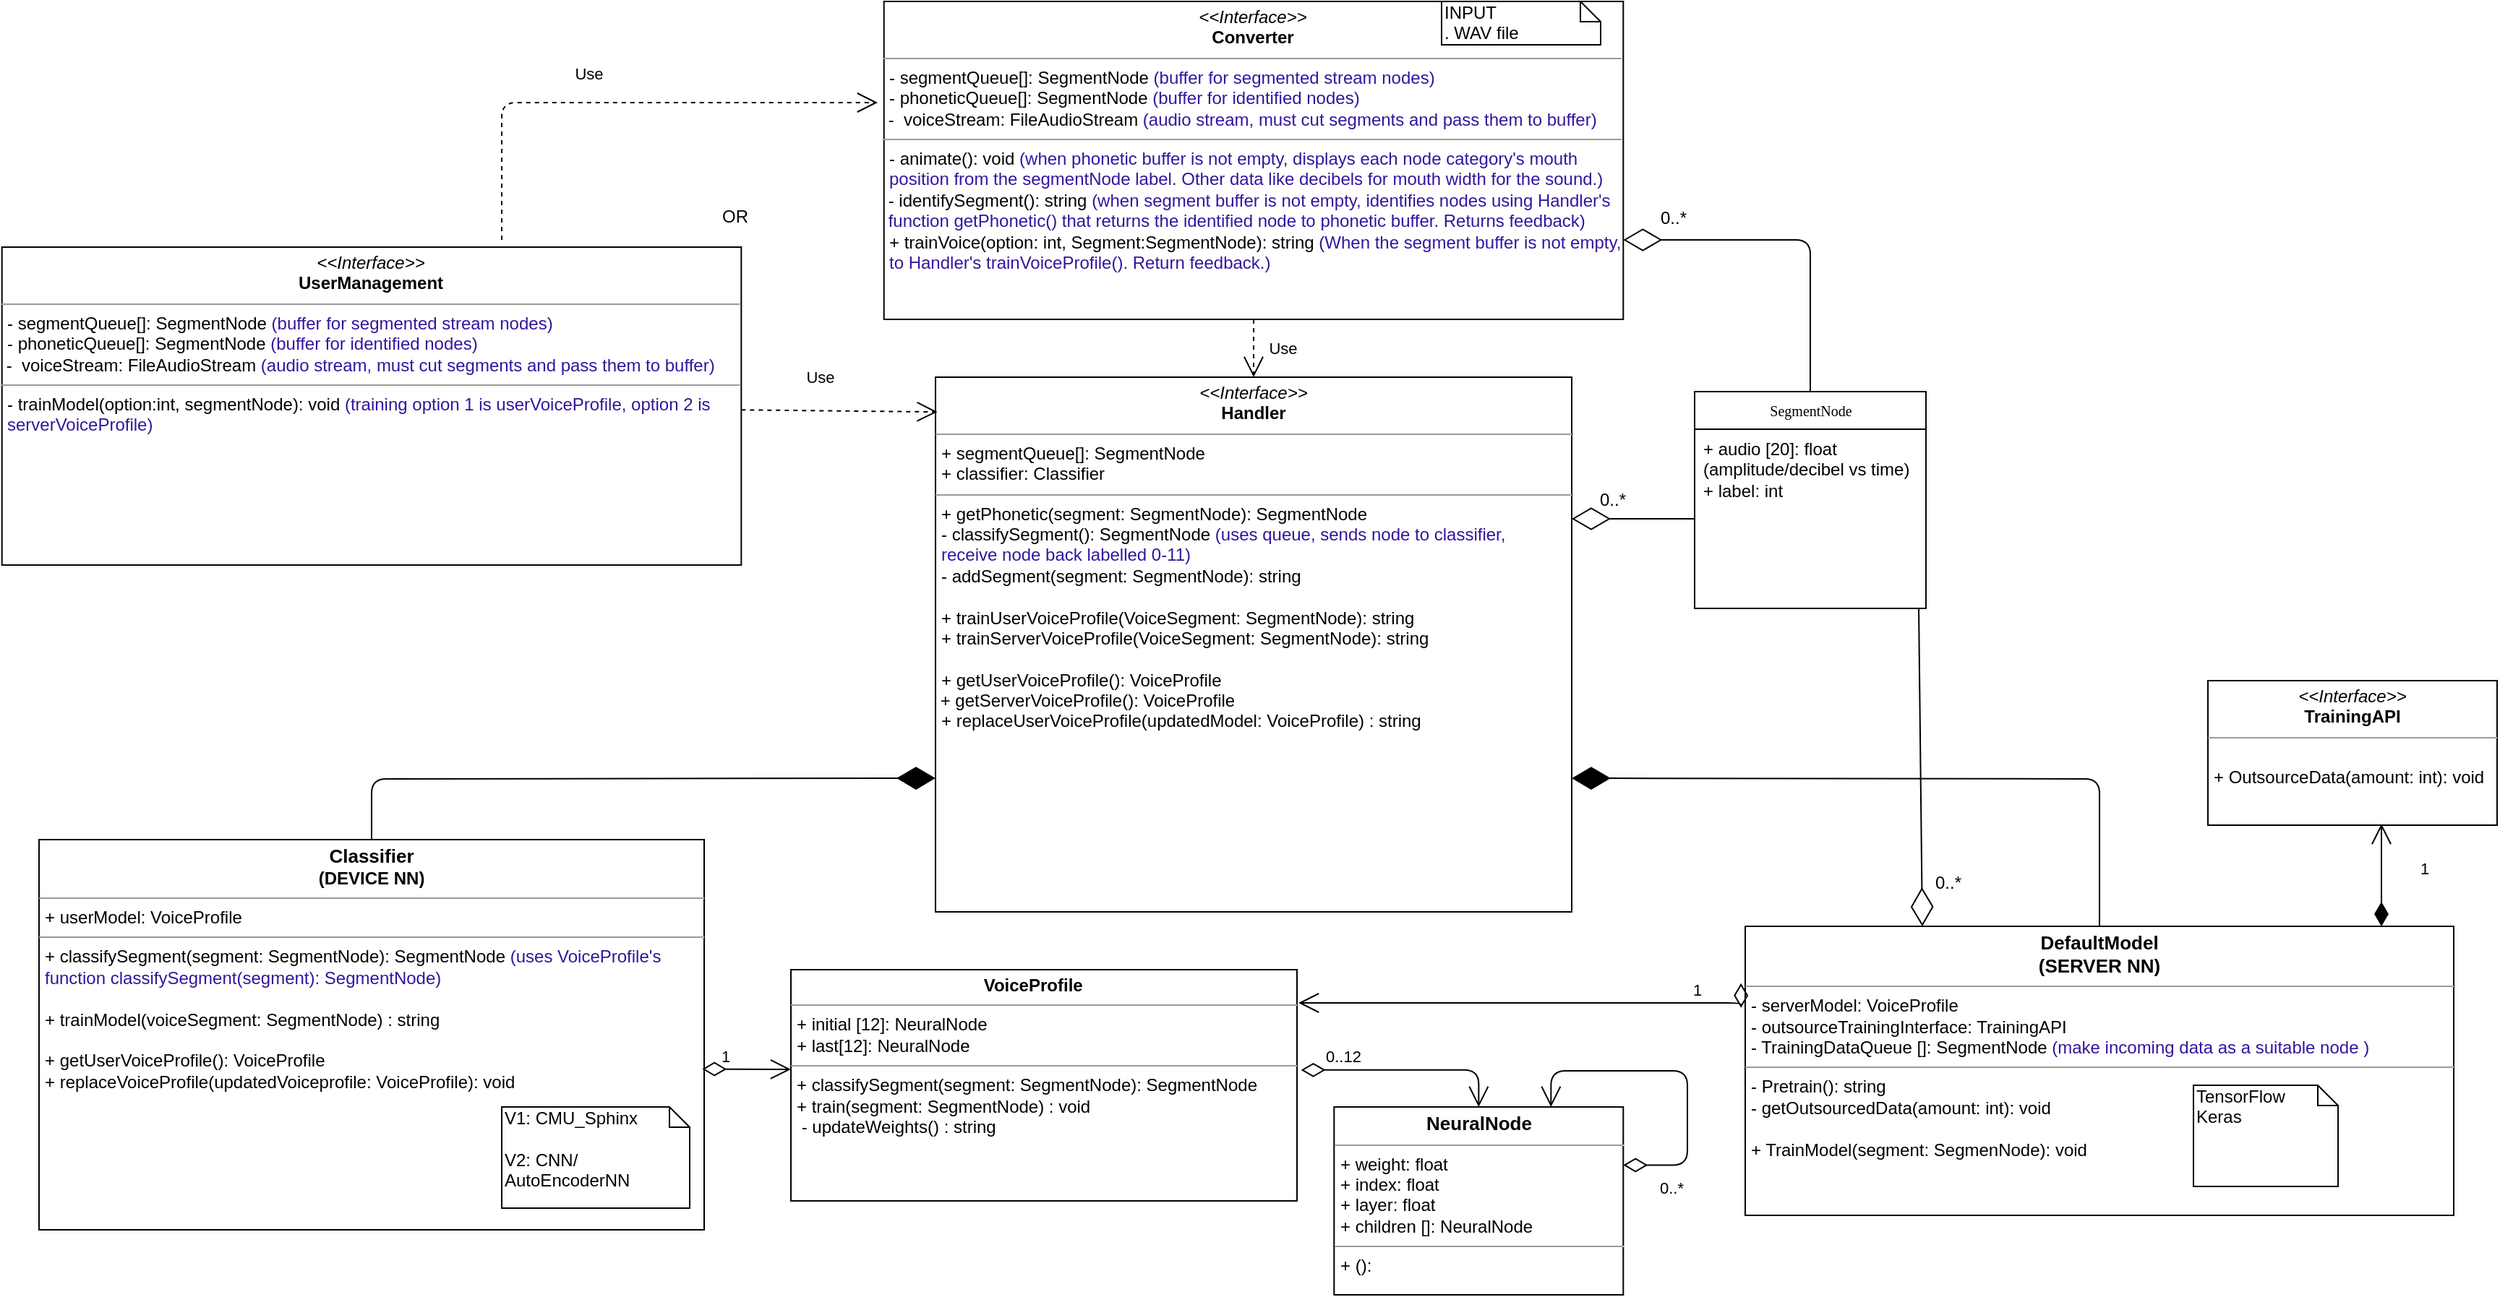 <mxfile version="12.9.6" type="device"><diagram name="Page-1" id="c4acf3e9-155e-7222-9cf6-157b1a14988f"><mxGraphModel dx="2071" dy="1793" grid="1" gridSize="10" guides="1" tooltips="1" connect="1" arrows="1" fold="1" page="1" pageScale="1" pageWidth="850" pageHeight="1100" background="#ffffff" math="0" shadow="0"><root><mxCell id="0"/><mxCell id="1" parent="0"/><mxCell id="5d2195bd80daf111-10" value="&lt;p style=&quot;margin: 0px ; margin-top: 4px ; text-align: center&quot;&gt;&lt;i&gt;&amp;lt;&amp;lt;Interface&amp;gt;&amp;gt;&lt;/i&gt;&lt;br&gt;&lt;b&gt;TrainingAPI&lt;br&gt;&lt;/b&gt;&lt;/p&gt;&lt;hr size=&quot;1&quot;&gt;&lt;p style=&quot;margin: 0px ; margin-left: 4px&quot;&gt;&lt;br&gt;+ OutsourceData(amount: int): void&amp;nbsp;&lt;/p&gt;" style="verticalAlign=top;align=left;overflow=fill;fontSize=12;fontFamily=Helvetica;html=1;rounded=0;shadow=0;comic=0;labelBackgroundColor=none;strokeWidth=1" parent="1" vertex="1"><mxGeometry x="820" y="120" width="200" height="100" as="geometry"/></mxCell><mxCell id="5d2195bd80daf111-15" value="&lt;p style=&quot;margin: 0px ; margin-top: 4px ; text-align: center&quot;&gt;&lt;i&gt;&amp;lt;&amp;lt;Interface&amp;gt;&amp;gt;&lt;/i&gt;&lt;br&gt;&lt;b&gt;Converter&lt;/b&gt;&lt;/p&gt;&lt;hr size=&quot;1&quot;&gt;&lt;p style=&quot;margin: 0px ; margin-left: 4px&quot;&gt;- segmentQueue[]: SegmentNode &lt;font color=&quot;#35159e&quot;&gt;(buffer for segmented stream nodes)&lt;/font&gt;&lt;br&gt;- phoneticQueue[]: SegmentNode &lt;font color=&quot;#35159e&quot;&gt;(buffer for identified nodes)&lt;/font&gt;&lt;/p&gt;&amp;nbsp;-&amp;nbsp; voiceStream: FileAudioStream&amp;nbsp;&lt;span style=&quot;color: rgb(53 , 21 , 158)&quot;&gt;(audio stream, must cut segments and pass them to buffer)&lt;/span&gt;&lt;br&gt;&lt;hr size=&quot;1&quot;&gt;&lt;p style=&quot;margin: 0px ; margin-left: 4px&quot;&gt;&lt;/p&gt;&lt;p style=&quot;margin: 0px 0px 0px 4px&quot;&gt;- animate(): void&amp;nbsp;&lt;span style=&quot;color: rgb(53 , 21 , 158)&quot;&gt;(when phonetic buffer is not empty, &lt;/span&gt;&lt;span style=&quot;color: rgb(53 , 21 , 158)&quot;&gt;displays each node category's mouth&lt;/span&gt;&lt;/p&gt;&lt;p style=&quot;margin: 0px 0px 0px 4px&quot;&gt;&lt;span style=&quot;color: rgb(53 , 21 , 158)&quot;&gt;position&amp;nbsp;&lt;/span&gt;&lt;span style=&quot;color: rgb(53 , 21 , 158)&quot;&gt;from the&amp;nbsp;&lt;/span&gt;&lt;font color=&quot;#35159e&quot;&gt;segmentNode label. Other data like decibels for mouth width for the sound.&lt;/font&gt;&lt;span style=&quot;color: rgb(53 , 21 , 158)&quot;&gt;)&lt;/span&gt;&lt;span style=&quot;color: rgb(53 , 21 , 158)&quot;&gt;&amp;nbsp;&lt;/span&gt;&lt;/p&gt;&amp;nbsp;- identifySegment(): string&amp;nbsp;&lt;font color=&quot;#35159e&quot;&gt;(when segment buffer is not empty, identifies nodes using Handler's&lt;br&gt;&amp;nbsp;function getPhonetic() that returns the identified node to phonetic buffer. Returns feedback)&lt;/font&gt;&lt;p style=&quot;margin: 0px ; margin-left: 4px&quot;&gt;&lt;span style=&quot;color: rgba(0 , 0 , 0 , 0) ; font-family: monospace ; font-size: 0px&quot;&gt;%3CmxGraphModel%3E%3Croot%3E%3CmxCell%20id%3D%220%22%2F%3E%3CmxCell%20id%3D%221%22%20parent%3D%220%22%2F%3E%3CmxCell%20id%3D%222%22%20value%3D%221%22%20style%3D%22endArrow%3Dopen%3Bhtml%3D1%3BendSize%3D12%3BstartArrow%3DdiamondThin%3BstartSize%3D14%3BstartFill%3D0%3BedgeStyle%3DorthogonalEdgeStyle%3Balign%3Dleft%3BverticalAlign%3Dbottom%3B%22%20edge%3D%221%22%20parent%3D%221%22%3E%3CmxGeometry%20x%3D%22-0.692%22%20y%3D%22-10%22%20relative%3D%221%22%20as%3D%22geometry%22%3E%3CmxPoint%20x%3D%22630%22%20y%3D%22550%22%20as%3D%22sourcePoint%22%2F%3E%3CmxPoint%20x%3D%22578%22%20y%3D%22440%22%20as%3D%22targetPoint%22%2F%3E%3CArray%20as%3D%22points%22%3E%3CmxPoint%20x%3D%22578%22%20y%3D%22550%22%2F%3E%3C%2FArray%3E%3CmxPoint%20x%3D%22-1%22%20as%3D%22offset%22%2F%3E%3C%2FmxGeometry%3E%3C%2FmxCell%3E%3C%2Froot%3E%3C%2FmxGraphModel%3&lt;/span&gt;+&amp;nbsp;&lt;span&gt;trainVoice(option: int, Segment:SegmentNode): string&amp;nbsp;&lt;/span&gt;&lt;span style=&quot;color: rgb(53 , 21 , 158)&quot;&gt;(When the segment buffer is not empty, send nodes&lt;/span&gt;&lt;/p&gt;&lt;p style=&quot;margin: 0px ; margin-left: 4px&quot;&gt;&lt;span style=&quot;color: rgb(53 , 21 , 158)&quot;&gt;to&amp;nbsp;&lt;/span&gt;&lt;span style=&quot;color: rgb(53 , 21 , 158)&quot;&gt;Handler's trainVoiceProfile(). Return feedback.&lt;/span&gt;&lt;span style=&quot;color: rgb(53 , 21 , 158)&quot;&gt;)&lt;/span&gt;&lt;/p&gt;" style="verticalAlign=top;align=left;overflow=fill;fontSize=12;fontFamily=Helvetica;html=1;rounded=0;shadow=0;comic=0;labelBackgroundColor=none;strokeWidth=1" parent="1" vertex="1"><mxGeometry x="-95.66" y="-350" width="511.32" height="220" as="geometry"/></mxCell><mxCell id="5d2195bd80daf111-18" value="&lt;p style=&quot;margin: 0px ; margin-top: 4px ; text-align: center&quot;&gt;&lt;i&gt;&amp;lt;&amp;lt;Interface&amp;gt;&amp;gt;&lt;/i&gt;&lt;br&gt;&lt;b&gt;Handler&lt;/b&gt;&lt;/p&gt;&lt;hr size=&quot;1&quot;&gt;&lt;p style=&quot;margin: 0px ; margin-left: 4px&quot;&gt;+ segmentQueue[]: SegmentNode&lt;br&gt;+ classifier: Classifier&lt;/p&gt;&lt;hr size=&quot;1&quot;&gt;&lt;p style=&quot;margin: 0px ; margin-left: 4px&quot;&gt;+ getPhonetic(segment: SegmentNode): SegmentNode&amp;nbsp;&lt;/p&gt;&lt;p style=&quot;margin: 0px ; margin-left: 4px&quot;&gt;&lt;span&gt;- classifySegment(): SegmentNode&amp;nbsp;&lt;/span&gt;&lt;span&gt;&lt;font color=&quot;#35159e&quot;&gt;(uses queue, sends&amp;nbsp;&lt;/font&gt;&lt;/span&gt;&lt;span style=&quot;color: rgb(53 , 21 , 158)&quot;&gt;node to&amp;nbsp;&lt;/span&gt;&lt;span style=&quot;color: rgb(53 , 21 , 158)&quot;&gt;classifier,&amp;nbsp;&lt;/span&gt;&lt;/p&gt;&lt;p style=&quot;margin: 0px ; margin-left: 4px&quot;&gt;&lt;span style=&quot;color: rgb(53 , 21 , 158)&quot;&gt;receive node back labelled 0-11)&lt;/span&gt;&lt;/p&gt;&lt;p style=&quot;margin: 0px 0px 0px 4px&quot;&gt;- addSegment(segment: SegmentNode): string&lt;/p&gt;&lt;p style=&quot;margin: 0px 0px 0px 4px&quot;&gt;&lt;br&gt;&lt;/p&gt;&lt;p style=&quot;margin: 0px ; margin-left: 4px&quot;&gt;+ trainUserVoiceProfile(VoiceSegment: SegmentNode): string&lt;/p&gt;&lt;p style=&quot;margin: 0px 0px 0px 4px&quot;&gt;+ trainServerVoiceProfile(VoiceSegment: SegmentNode): string&lt;br&gt;&lt;/p&gt;&lt;p style=&quot;margin: 0px 0px 0px 4px&quot;&gt;&lt;br&gt;&lt;/p&gt;&lt;p style=&quot;margin: 0px ; margin-left: 4px&quot;&gt;+ getUserVoiceProfile(): VoiceProfile&lt;/p&gt;&amp;nbsp;+ getServerVoiceProfile(): VoiceProfile&lt;p style=&quot;margin: 0px ; margin-left: 4px&quot;&gt;+ replaceUserVoiceProfile(updatedModel: VoiceProfile) : string&lt;/p&gt;" style="verticalAlign=top;align=left;overflow=fill;fontSize=12;fontFamily=Helvetica;html=1;rounded=0;shadow=0;comic=0;labelBackgroundColor=none;strokeWidth=1" parent="1" vertex="1"><mxGeometry x="-60" y="-90" width="440" height="370" as="geometry"/></mxCell><mxCell id="5d2195bd80daf111-19" value="&lt;p style=&quot;margin: 0px ; margin-top: 4px ; text-align: center&quot;&gt;&lt;b&gt;&lt;font style=&quot;font-size: 13px&quot;&gt;Classifier&lt;/font&gt;&lt;/b&gt;&lt;/p&gt;&lt;b style=&quot;text-align: center&quot;&gt;&amp;nbsp; &amp;nbsp; &amp;nbsp; &amp;nbsp; &amp;nbsp; &amp;nbsp; &amp;nbsp; &amp;nbsp; &amp;nbsp; &amp;nbsp; &amp;nbsp; &amp;nbsp; &amp;nbsp; &amp;nbsp; &amp;nbsp; &amp;nbsp; &amp;nbsp; &amp;nbsp; &amp;nbsp; &amp;nbsp; &amp;nbsp; &amp;nbsp; &amp;nbsp; &amp;nbsp; &amp;nbsp; &amp;nbsp; &amp;nbsp; &amp;nbsp; &amp;nbsp; (DEVICE NN&lt;/b&gt;&lt;b style=&quot;text-align: center&quot;&gt;)&lt;/b&gt;&lt;b style=&quot;text-align: center&quot;&gt;&lt;br&gt;&lt;/b&gt;&lt;hr size=&quot;1&quot;&gt;&lt;p style=&quot;margin: 0px ; margin-left: 4px&quot;&gt;&lt;span&gt;+ userModel: VoiceProfile&lt;/span&gt;&lt;br&gt;&lt;/p&gt;&lt;hr size=&quot;1&quot;&gt;&lt;p style=&quot;margin: 0px ; margin-left: 4px&quot;&gt;+ classifySegment(segment: SegmentNode): SegmentNode &lt;font color=&quot;#35159e&quot;&gt;(uses&amp;nbsp;&lt;/font&gt;&lt;span style=&quot;color: rgb(53 , 21 , 158)&quot;&gt;VoiceProfile's&amp;nbsp;&lt;/span&gt;&lt;/p&gt;&lt;p style=&quot;margin: 0px ; margin-left: 4px&quot;&gt;&lt;span style=&quot;color: rgb(53 , 21 , 158)&quot;&gt;function classifySegment(segment): SegmentNode)&lt;/span&gt;&lt;/p&gt;&lt;p style=&quot;margin: 0px ; margin-left: 4px&quot;&gt;&lt;br&gt;&lt;/p&gt;&lt;p style=&quot;margin: 0px ; margin-left: 4px&quot;&gt;+ trainModel(voiceSegment: SegmentNode) : string&lt;/p&gt;&lt;p style=&quot;margin: 0px ; margin-left: 4px&quot;&gt;&lt;br&gt;&lt;/p&gt;&lt;p style=&quot;margin: 0px ; margin-left: 4px&quot;&gt;+ getUserVoiceProfile(): VoiceProfile&lt;/p&gt;&lt;p style=&quot;margin: 0px ; margin-left: 4px&quot;&gt;+ replaceVoiceProfile(updatedVoiceprofile: VoiceProfile): void&lt;/p&gt;" style="verticalAlign=top;align=left;overflow=fill;fontSize=12;fontFamily=Helvetica;html=1;rounded=0;shadow=0;comic=0;labelBackgroundColor=none;strokeWidth=1" parent="1" vertex="1"><mxGeometry x="-680" y="230" width="460" height="270" as="geometry"/></mxCell><mxCell id="5d2195bd80daf111-20" value="&lt;p style=&quot;margin: 4px 0px 0px ; text-align: center ; font-size: 13px&quot;&gt;&lt;b&gt;DefaultModel&lt;br&gt;(SERVER NN)&lt;/b&gt;&lt;/p&gt;&lt;hr size=&quot;1&quot;&gt;&lt;p style=&quot;margin: 0px ; margin-left: 4px&quot;&gt;- serverModel: VoiceProfile&lt;br&gt;- outsourceTrainingInterface: TrainingAPI&lt;/p&gt;&lt;p style=&quot;margin: 0px ; margin-left: 4px&quot;&gt;- TrainingDataQueue []: SegmentNode &lt;font color=&quot;#35159e&quot;&gt;(make incoming data as a suitable node )&lt;/font&gt;&lt;/p&gt;&lt;hr size=&quot;1&quot;&gt;&lt;p style=&quot;margin: 0px ; margin-left: 4px&quot;&gt;- Pretrain(): string&lt;/p&gt;&lt;p style=&quot;margin: 0px ; margin-left: 4px&quot;&gt;- getOutsourcedData(amount: int): void&lt;/p&gt;&lt;p style=&quot;margin: 0px ; margin-left: 4px&quot;&gt;&lt;br&gt;+ TrainModel(segment: SegmenNode): void&lt;/p&gt;" style="verticalAlign=top;align=left;overflow=fill;fontSize=12;fontFamily=Helvetica;html=1;rounded=0;shadow=0;comic=0;labelBackgroundColor=none;strokeWidth=1" parent="1" vertex="1"><mxGeometry x="500" y="290" width="490" height="200" as="geometry"/></mxCell><mxCell id="X6qgDDWaroZu4juMf_Gi-1" value="" style="endArrow=diamondThin;endFill=0;endSize=24;html=1;exitX=0.5;exitY=0;exitDx=0;exitDy=0;entryX=1;entryY=0.75;entryDx=0;entryDy=0;" parent="1" source="17acba5748e5396b-20" edge="1" target="5d2195bd80daf111-15"><mxGeometry width="160" relative="1" as="geometry"><mxPoint x="628.68" y="-278" as="sourcePoint"/><mxPoint x="405.66" y="-570.0" as="targetPoint"/><Array as="points"><mxPoint x="545" y="-185"/></Array></mxGeometry></mxCell><mxCell id="wpiUV7GLhm-SO3Hi-cqz-15" value="0..*" style="text;html=1;align=center;verticalAlign=middle;resizable=0;points=[];labelBackgroundColor=#ffffff;" vertex="1" connectable="0" parent="X6qgDDWaroZu4juMf_Gi-1"><mxGeometry x="-0.343" y="3" relative="1" as="geometry"><mxPoint x="-92" y="-43.53" as="offset"/></mxGeometry></mxCell><mxCell id="X6qgDDWaroZu4juMf_Gi-2" value="" style="endArrow=diamondThin;endFill=0;endSize=24;html=1;exitX=0;exitY=0.5;exitDx=0;exitDy=0;" parent="1" source="17acba5748e5396b-26" edge="1"><mxGeometry width="160" relative="1" as="geometry"><mxPoint x="450" y="-70" as="sourcePoint"/><mxPoint x="380" y="8" as="targetPoint"/></mxGeometry></mxCell><mxCell id="wpiUV7GLhm-SO3Hi-cqz-14" value="0..*" style="text;html=1;align=center;verticalAlign=middle;resizable=0;points=[];labelBackgroundColor=#ffffff;" vertex="1" connectable="0" parent="X6qgDDWaroZu4juMf_Gi-2"><mxGeometry x="0.348" y="-3" relative="1" as="geometry"><mxPoint y="-10" as="offset"/></mxGeometry></mxCell><mxCell id="X6qgDDWaroZu4juMf_Gi-3" value="" style="endArrow=diamondThin;endFill=1;endSize=24;html=1;exitX=0.5;exitY=0;exitDx=0;exitDy=0;entryX=1;entryY=0.75;entryDx=0;entryDy=0;" parent="1" source="5d2195bd80daf111-20" edge="1" target="5d2195bd80daf111-18"><mxGeometry width="160" relative="1" as="geometry"><mxPoint x="450" y="270" as="sourcePoint"/><mxPoint x="272" y="280" as="targetPoint"/><Array as="points"><mxPoint x="745" y="188"/></Array></mxGeometry></mxCell><mxCell id="X6qgDDWaroZu4juMf_Gi-5" value="INPUT&lt;br&gt;. WAV file" style="shape=note;whiteSpace=wrap;html=1;size=14;verticalAlign=top;align=left;spacingTop=-6;" parent="1" vertex="1"><mxGeometry x="290" y="-350" width="110" height="30" as="geometry"/></mxCell><mxCell id="X6qgDDWaroZu4juMf_Gi-6" value="" style="endArrow=diamondThin;endFill=1;endSize=24;html=1;entryX=0;entryY=0.75;entryDx=0;entryDy=0;" parent="1" source="5d2195bd80daf111-19" edge="1" target="5d2195bd80daf111-18"><mxGeometry width="160" relative="1" as="geometry"><mxPoint x="-45" y="360" as="sourcePoint"/><mxPoint x="-60" y="280" as="targetPoint"/><Array as="points"><mxPoint x="-450" y="188"/></Array></mxGeometry></mxCell><mxCell id="X6qgDDWaroZu4juMf_Gi-7" value="1" style="endArrow=open;html=1;endSize=12;startArrow=diamondThin;startSize=14;startFill=1;edgeStyle=orthogonalEdgeStyle;align=left;verticalAlign=bottom;" parent="1" edge="1"><mxGeometry x="-0.127" y="-25" relative="1" as="geometry"><mxPoint x="940" y="290" as="sourcePoint"/><mxPoint x="940" y="219" as="targetPoint"/><Array as="points"><mxPoint x="940" y="219"/></Array><mxPoint as="offset"/></mxGeometry></mxCell><mxCell id="X6qgDDWaroZu4juMf_Gi-8" value="TensorFlow&lt;br&gt;Keras" style="shape=note;whiteSpace=wrap;html=1;size=14;verticalAlign=top;align=left;spacingTop=-6;" parent="1" vertex="1"><mxGeometry x="810" y="400" width="100" height="70" as="geometry"/></mxCell><mxCell id="X6qgDDWaroZu4juMf_Gi-9" value="V1: CMU_Sphinx&lt;br&gt;&lt;br&gt;V2: CNN/ AutoEncoderNN" style="shape=note;whiteSpace=wrap;html=1;size=14;verticalAlign=top;align=left;spacingTop=-6;" parent="1" vertex="1"><mxGeometry x="-360" y="415" width="130" height="70" as="geometry"/></mxCell><mxCell id="X6qgDDWaroZu4juMf_Gi-11" value="Use" style="endArrow=open;endSize=12;dashed=1;html=1;exitX=0.5;exitY=1;exitDx=0;exitDy=0;entryX=0.5;entryY=0;entryDx=0;entryDy=0;" parent="1" edge="1"><mxGeometry y="20" width="160" relative="1" as="geometry"><mxPoint x="160" y="-130" as="sourcePoint"/><mxPoint x="160" y="-90" as="targetPoint"/><mxPoint as="offset"/></mxGeometry></mxCell><mxCell id="X6qgDDWaroZu4juMf_Gi-12" value="" style="endArrow=diamondThin;endFill=0;endSize=24;html=1;entryX=0.25;entryY=0;entryDx=0;entryDy=0;" parent="1" source="17acba5748e5396b-26" edge="1" target="5d2195bd80daf111-20"><mxGeometry width="160" relative="1" as="geometry"><mxPoint x="643" y="165" as="sourcePoint"/><mxPoint x="750" y="380" as="targetPoint"/><Array as="points"><mxPoint x="620" y="70"/></Array></mxGeometry></mxCell><mxCell id="wpiUV7GLhm-SO3Hi-cqz-13" value="0..*" style="text;html=1;align=center;verticalAlign=middle;resizable=0;points=[];labelBackgroundColor=#ffffff;" vertex="1" connectable="0" parent="X6qgDDWaroZu4juMf_Gi-12"><mxGeometry x="0.873" y="1" relative="1" as="geometry"><mxPoint x="16.66" y="-15.86" as="offset"/></mxGeometry></mxCell><mxCell id="X6qgDDWaroZu4juMf_Gi-14" value="0..12" style="endArrow=open;html=1;endSize=12;startArrow=diamondThin;startSize=14;startFill=0;edgeStyle=orthogonalEdgeStyle;align=left;verticalAlign=bottom;entryX=0.5;entryY=0;entryDx=0;entryDy=0;exitX=1.008;exitY=0.434;exitDx=0;exitDy=0;exitPerimeter=0;" parent="1" source="wpiUV7GLhm-SO3Hi-cqz-7" target="wpiUV7GLhm-SO3Hi-cqz-9" edge="1"><mxGeometry x="-0.8" relative="1" as="geometry"><mxPoint x="210.0" y="390" as="sourcePoint"/><mxPoint x="365.66" y="415" as="targetPoint"/><Array as="points"><mxPoint x="316" y="389"/></Array><mxPoint as="offset"/></mxGeometry></mxCell><mxCell id="17acba5748e5396b-20" value="SegmentNode" style="swimlane;html=1;fontStyle=0;childLayout=stackLayout;horizontal=1;startSize=26;fillColor=none;horizontalStack=0;resizeParent=1;resizeLast=0;collapsible=1;marginBottom=0;swimlaneFillColor=#ffffff;rounded=0;shadow=0;comic=0;labelBackgroundColor=none;strokeWidth=1;fontFamily=Verdana;fontSize=10;align=center;" parent="1" vertex="1"><mxGeometry x="465" y="-80" width="160" height="150" as="geometry"/></mxCell><mxCell id="17acba5748e5396b-26" value="+ audio [20]: float&lt;br&gt;(amplitude/decibel&amp;nbsp;vs time)&amp;nbsp;&lt;br&gt;+ label: int" style="text;html=1;strokeColor=none;fillColor=none;align=left;verticalAlign=top;spacingLeft=4;spacingRight=4;whiteSpace=wrap;overflow=hidden;rotatable=0;points=[[0,0.5],[1,0.5]];portConstraint=eastwest;" parent="17acba5748e5396b-20" vertex="1"><mxGeometry y="26" width="160" height="124" as="geometry"/></mxCell><mxCell id="wpiUV7GLhm-SO3Hi-cqz-7" value="&lt;p style=&quot;margin: 0px ; margin-top: 4px ; text-align: center&quot;&gt;&lt;/p&gt;&lt;b style=&quot;text-align: center&quot;&gt;&amp;nbsp; &amp;nbsp; &amp;nbsp; &amp;nbsp; &amp;nbsp; &amp;nbsp; &amp;nbsp; &amp;nbsp; &amp;nbsp; &amp;nbsp; &amp;nbsp; &amp;nbsp; &amp;nbsp; &amp;nbsp; &amp;nbsp; &amp;nbsp; &amp;nbsp; &amp;nbsp; &amp;nbsp; &amp;nbsp; VoiceProfile&lt;/b&gt;&lt;b style=&quot;text-align: center&quot;&gt;&lt;br&gt;&lt;/b&gt;&lt;hr size=&quot;1&quot;&gt;&lt;p style=&quot;margin: 0px ; margin-left: 4px&quot;&gt;+ initial [12]: NeuralNode&lt;br&gt;&lt;/p&gt;&lt;p style=&quot;margin: 0px ; margin-left: 4px&quot;&gt;+ last[12]: NeuralNode&lt;/p&gt;&lt;hr size=&quot;1&quot;&gt;&lt;p style=&quot;margin: 0px ; margin-left: 4px&quot;&gt;+ classifySegment(segment: SegmentNode): SegmentNode&lt;br&gt;+ train(segment: SegmentNode) : void&lt;/p&gt;&lt;p style=&quot;margin: 0px ; margin-left: 4px&quot;&gt;&lt;span&gt;&amp;nbsp;- updateWeights() : string&lt;/span&gt;&lt;/p&gt;&lt;p style=&quot;margin: 0px ; margin-left: 4px&quot;&gt;&amp;nbsp;&lt;/p&gt;" style="verticalAlign=top;align=left;overflow=fill;fontSize=12;fontFamily=Helvetica;html=1;rounded=0;shadow=0;comic=0;labelBackgroundColor=none;strokeWidth=1" vertex="1" parent="1"><mxGeometry x="-160" y="320" width="350" height="160" as="geometry"/></mxCell><mxCell id="wpiUV7GLhm-SO3Hi-cqz-9" value="&lt;p style=&quot;margin: 4px 0px 0px ; text-align: center ; font-size: 13px&quot;&gt;&lt;b&gt;NeuralNode&lt;/b&gt;&lt;/p&gt;&lt;hr size=&quot;1&quot;&gt;&lt;p style=&quot;margin: 0px ; margin-left: 4px&quot;&gt;+ weight: float&lt;br&gt;+ index: float&lt;/p&gt;&lt;p style=&quot;margin: 0px ; margin-left: 4px&quot;&gt;+ layer: float&lt;/p&gt;&lt;p style=&quot;margin: 0px ; margin-left: 4px&quot;&gt;+ children []: NeuralNode&lt;/p&gt;&lt;hr size=&quot;1&quot;&gt;&lt;p style=&quot;margin: 0px 0px 0px 4px&quot;&gt;+ ():&amp;nbsp;&lt;/p&gt;" style="verticalAlign=top;align=left;overflow=fill;fontSize=12;fontFamily=Helvetica;html=1;rounded=0;shadow=0;comic=0;labelBackgroundColor=none;strokeWidth=1" vertex="1" parent="1"><mxGeometry x="215.66" y="415" width="200" height="130" as="geometry"/></mxCell><mxCell id="wpiUV7GLhm-SO3Hi-cqz-10" value="0..*" style="endArrow=open;html=1;endSize=12;startArrow=diamondThin;startSize=14;startFill=0;edgeStyle=orthogonalEdgeStyle;align=left;verticalAlign=bottom;exitX=1.012;exitY=0.091;exitDx=0;exitDy=0;exitPerimeter=0;entryX=0.75;entryY=0;entryDx=0;entryDy=0;" edge="1" parent="1" target="wpiUV7GLhm-SO3Hi-cqz-9"><mxGeometry x="-0.8" y="-25" relative="1" as="geometry"><mxPoint x="415.66" y="455.24" as="sourcePoint"/><mxPoint x="567.12" y="494.77" as="targetPoint"/><Array as="points"><mxPoint x="460" y="455"/><mxPoint x="460" y="390"/><mxPoint x="366" y="390"/></Array><mxPoint as="offset"/></mxGeometry></mxCell><mxCell id="wpiUV7GLhm-SO3Hi-cqz-12" value="1" style="endArrow=open;html=1;endSize=12;startArrow=diamondThin;startSize=14;startFill=0;edgeStyle=orthogonalEdgeStyle;align=left;verticalAlign=bottom;exitX=-0.006;exitY=0.197;exitDx=0;exitDy=0;exitPerimeter=0;" edge="1" parent="1" source="5d2195bd80daf111-20"><mxGeometry x="-0.694" relative="1" as="geometry"><mxPoint x="490" y="370" as="sourcePoint"/><mxPoint x="191" y="343" as="targetPoint"/><Array as="points"><mxPoint x="191" y="343"/></Array><mxPoint as="offset"/></mxGeometry></mxCell><mxCell id="wpiUV7GLhm-SO3Hi-cqz-16" value="1" style="endArrow=open;html=1;endSize=12;startArrow=diamondThin;startSize=14;startFill=0;edgeStyle=orthogonalEdgeStyle;align=left;verticalAlign=bottom;exitX=0.997;exitY=0.588;exitDx=0;exitDy=0;exitPerimeter=0;" edge="1" parent="1" source="5d2195bd80daf111-19"><mxGeometry x="1" y="50" relative="1" as="geometry"><mxPoint x="-160" y="370" as="sourcePoint"/><mxPoint x="-160" y="389" as="targetPoint"/><Array as="points"><mxPoint x="-160" y="389"/></Array><mxPoint x="-50" as="offset"/></mxGeometry></mxCell><mxCell id="wpiUV7GLhm-SO3Hi-cqz-24" value="&lt;p style=&quot;margin: 0px ; margin-top: 4px ; text-align: center&quot;&gt;&lt;i&gt;&amp;lt;&amp;lt;Interface&amp;gt;&amp;gt;&lt;/i&gt;&lt;br&gt;&lt;b&gt;UserManagement&lt;/b&gt;&lt;/p&gt;&lt;hr size=&quot;1&quot;&gt;&lt;p style=&quot;margin: 0px ; margin-left: 4px&quot;&gt;- segmentQueue[]: SegmentNode &lt;font color=&quot;#35159e&quot;&gt;(buffer for segmented stream nodes)&lt;/font&gt;&lt;br&gt;- phoneticQueue[]: SegmentNode &lt;font color=&quot;#35159e&quot;&gt;(buffer for identified nodes)&lt;/font&gt;&lt;/p&gt;&amp;nbsp;-&amp;nbsp; voiceStream: FileAudioStream&amp;nbsp;&lt;span style=&quot;color: rgb(53 , 21 , 158)&quot;&gt;(audio stream, must cut segments and pass them to buffer)&lt;/span&gt;&lt;br&gt;&lt;hr size=&quot;1&quot;&gt;&lt;p style=&quot;margin: 0px ; margin-left: 4px&quot;&gt;&lt;/p&gt;&lt;p style=&quot;margin: 0px 0px 0px 4px&quot;&gt;- trainModel(option:int, segmentNode): void&amp;nbsp;&lt;span style=&quot;color: rgb(53 , 21 , 158)&quot;&gt;(training option 1 is userVoiceProfile, option 2 is&lt;/span&gt;&lt;/p&gt;&lt;p style=&quot;margin: 0px 0px 0px 4px&quot;&gt;&lt;span style=&quot;color: rgb(53 , 21 , 158)&quot;&gt;serverVoiceProfile)&lt;/span&gt;&lt;/p&gt;" style="verticalAlign=top;align=left;overflow=fill;fontSize=12;fontFamily=Helvetica;html=1;rounded=0;shadow=0;comic=0;labelBackgroundColor=none;strokeWidth=1" vertex="1" parent="1"><mxGeometry x="-705.66" y="-180" width="511.32" height="220" as="geometry"/></mxCell><mxCell id="wpiUV7GLhm-SO3Hi-cqz-25" value="Use" style="endArrow=open;endSize=12;dashed=1;html=1;entryX=0.003;entryY=0.065;entryDx=0;entryDy=0;entryPerimeter=0;" edge="1" parent="1" source="wpiUV7GLhm-SO3Hi-cqz-24" target="5d2195bd80daf111-18"><mxGeometry x="-0.202" y="23" width="160" relative="1" as="geometry"><mxPoint x="170" y="-120.0" as="sourcePoint"/><mxPoint x="170" y="-80.0" as="targetPoint"/><mxPoint as="offset"/></mxGeometry></mxCell><mxCell id="wpiUV7GLhm-SO3Hi-cqz-26" value="Use" style="endArrow=open;endSize=12;dashed=1;html=1;" edge="1" parent="1"><mxGeometry x="-0.465" y="-63" width="160" relative="1" as="geometry"><mxPoint x="-360" y="-185" as="sourcePoint"/><mxPoint x="-100" y="-280" as="targetPoint"/><mxPoint x="60" y="-83" as="offset"/><Array as="points"><mxPoint x="-360" y="-280"/></Array></mxGeometry></mxCell><mxCell id="wpiUV7GLhm-SO3Hi-cqz-28" value="OR" style="text;html=1;align=center;verticalAlign=middle;resizable=0;points=[];autosize=1;" vertex="1" parent="1"><mxGeometry x="-214" y="-211" width="30" height="20" as="geometry"/></mxCell></root></mxGraphModel></diagram></mxfile>
